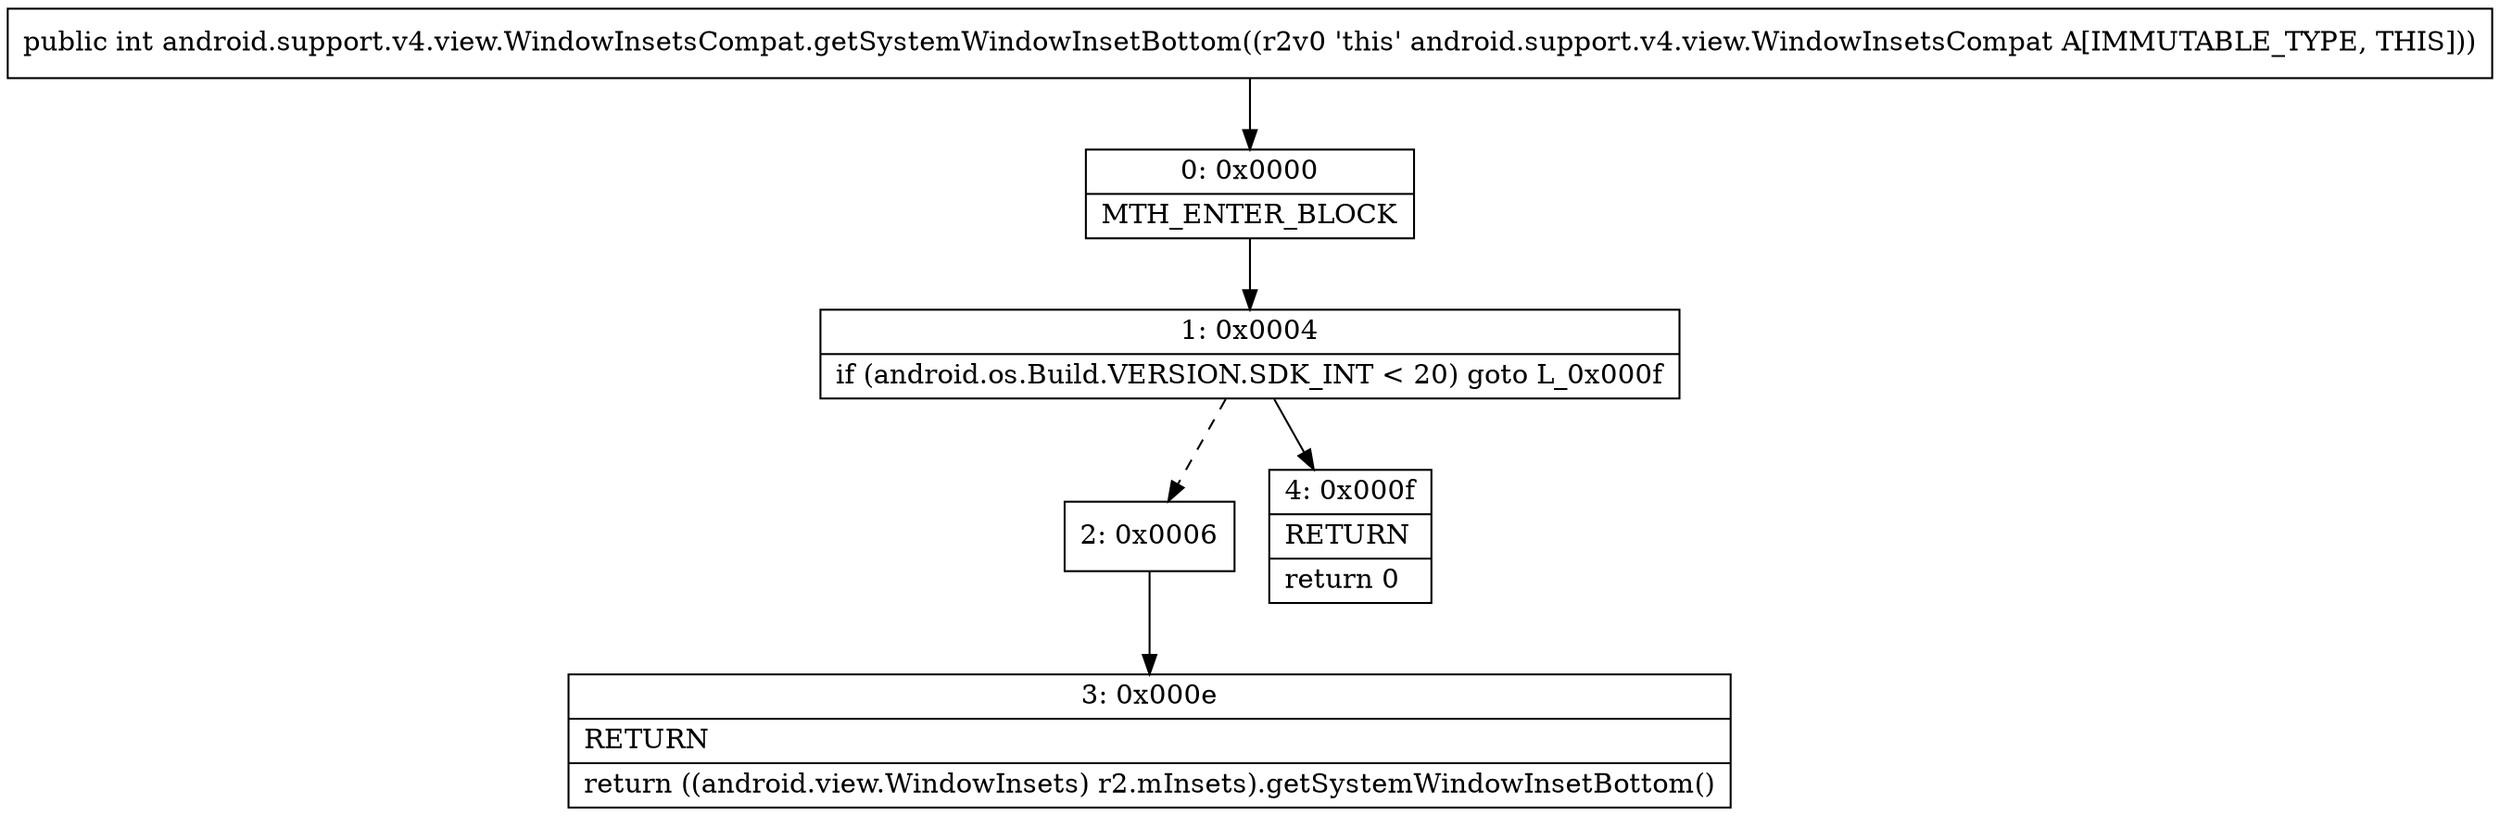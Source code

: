 digraph "CFG forandroid.support.v4.view.WindowInsetsCompat.getSystemWindowInsetBottom()I" {
Node_0 [shape=record,label="{0\:\ 0x0000|MTH_ENTER_BLOCK\l}"];
Node_1 [shape=record,label="{1\:\ 0x0004|if (android.os.Build.VERSION.SDK_INT \< 20) goto L_0x000f\l}"];
Node_2 [shape=record,label="{2\:\ 0x0006}"];
Node_3 [shape=record,label="{3\:\ 0x000e|RETURN\l|return ((android.view.WindowInsets) r2.mInsets).getSystemWindowInsetBottom()\l}"];
Node_4 [shape=record,label="{4\:\ 0x000f|RETURN\l|return 0\l}"];
MethodNode[shape=record,label="{public int android.support.v4.view.WindowInsetsCompat.getSystemWindowInsetBottom((r2v0 'this' android.support.v4.view.WindowInsetsCompat A[IMMUTABLE_TYPE, THIS])) }"];
MethodNode -> Node_0;
Node_0 -> Node_1;
Node_1 -> Node_2[style=dashed];
Node_1 -> Node_4;
Node_2 -> Node_3;
}

